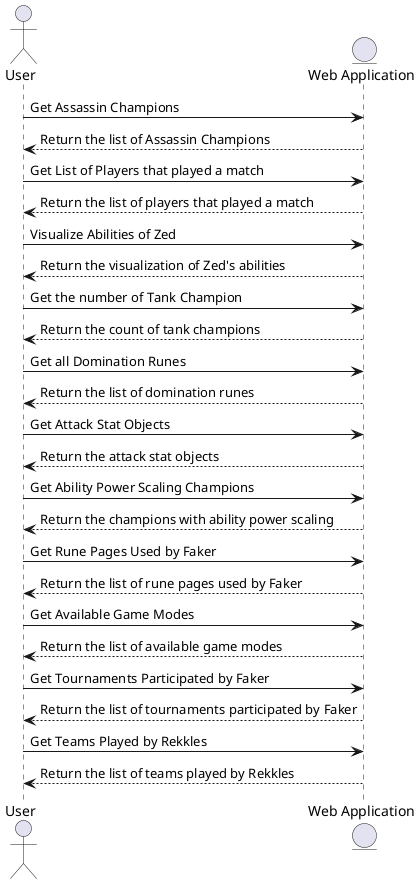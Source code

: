 @startuml SSD

actor User
entity "Web Application" as WebApp

User -> WebApp: Get Assassin Champions

WebApp --> User: Return the list of Assassin Champions


User -> WebApp: Get List of Players that played a match

WebApp --> User: Return the list of players that played a match


User -> WebApp: Visualize Abilities of Zed

WebApp --> User: Return the visualization of Zed's abilities


User -> WebApp: Get the number of Tank Champion 

WebApp --> User: Return the count of tank champions


User -> WebApp: Get all Domination Runes

WebApp --> User: Return the list of domination runes


User -> WebApp: Get Attack Stat Objects

WebApp --> User: Return the attack stat objects


User -> WebApp: Get Ability Power Scaling Champions

WebApp --> User: Return the champions with ability power scaling


User -> WebApp: Get Rune Pages Used by Faker

WebApp --> User: Return the list of rune pages used by Faker


User -> WebApp: Get Available Game Modes

WebApp --> User: Return the list of available game modes


User -> WebApp: Get Tournaments Participated by Faker

WebApp --> User: Return the list of tournaments participated by Faker


User -> WebApp: Get Teams Played by Rekkles

WebApp --> User: Return the list of teams played by Rekkles

@enduml
